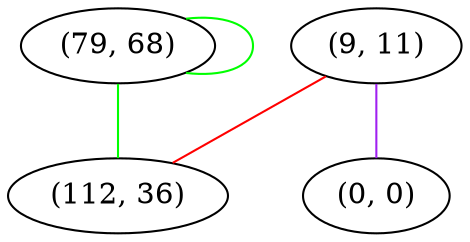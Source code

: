 graph "" {
"(79, 68)";
"(9, 11)";
"(0, 0)";
"(112, 36)";
"(79, 68)" -- "(79, 68)"  [color=green, key=0, weight=2];
"(79, 68)" -- "(112, 36)"  [color=green, key=0, weight=2];
"(9, 11)" -- "(0, 0)"  [color=purple, key=0, weight=4];
"(9, 11)" -- "(112, 36)"  [color=red, key=0, weight=1];
}
